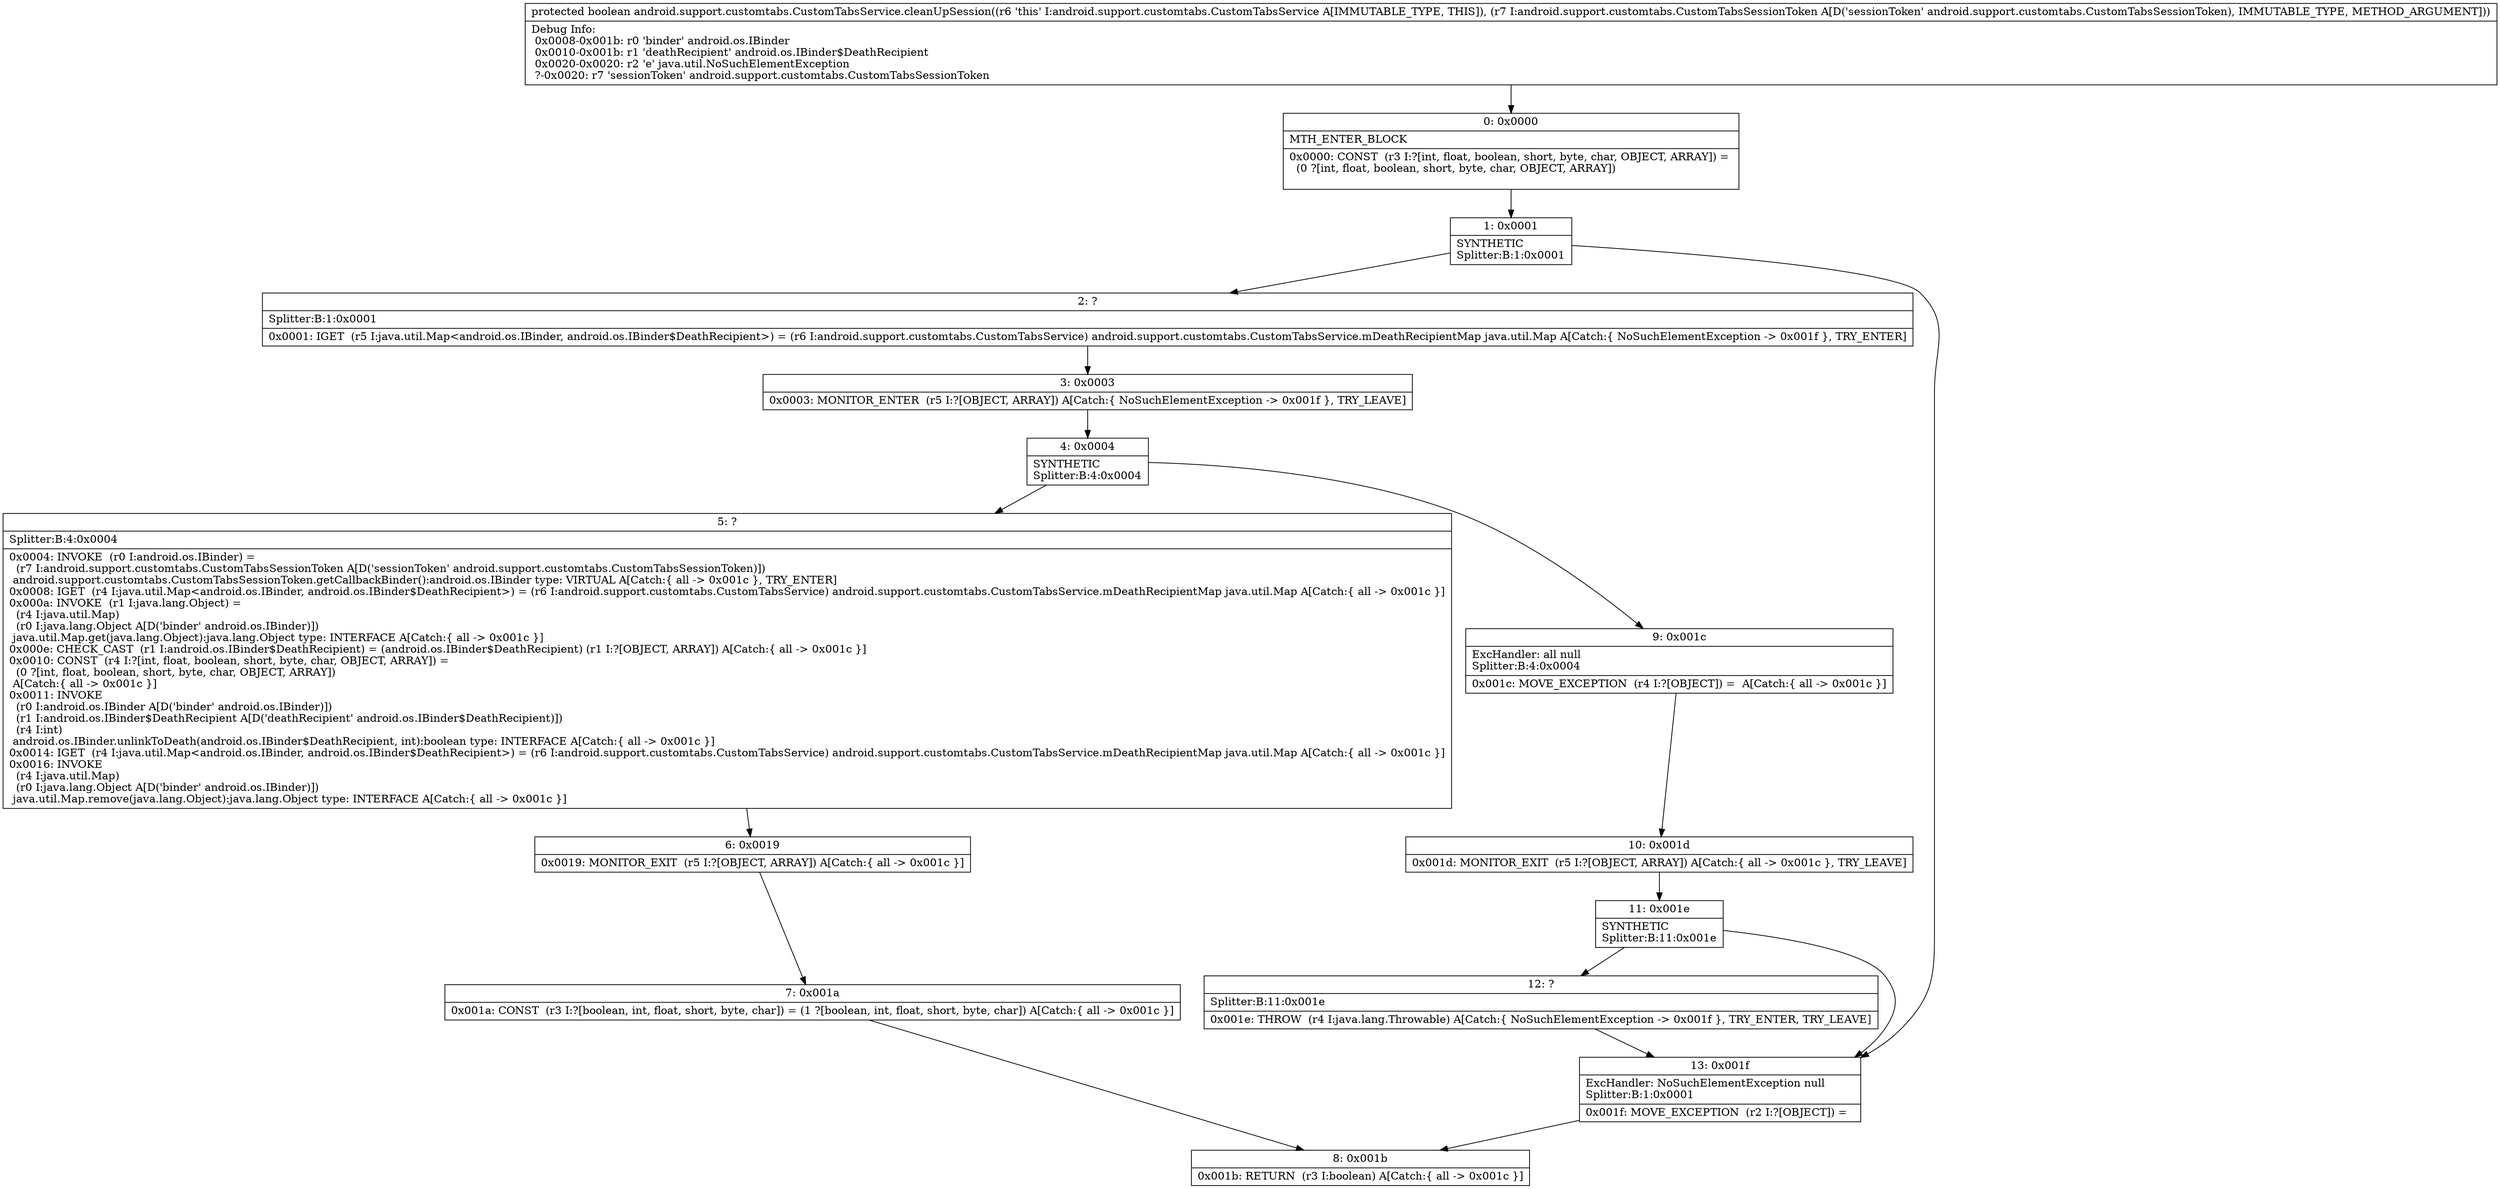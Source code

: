 digraph "CFG forandroid.support.customtabs.CustomTabsService.cleanUpSession(Landroid\/support\/customtabs\/CustomTabsSessionToken;)Z" {
Node_0 [shape=record,label="{0\:\ 0x0000|MTH_ENTER_BLOCK\l|0x0000: CONST  (r3 I:?[int, float, boolean, short, byte, char, OBJECT, ARRAY]) = \l  (0 ?[int, float, boolean, short, byte, char, OBJECT, ARRAY])\l \l}"];
Node_1 [shape=record,label="{1\:\ 0x0001|SYNTHETIC\lSplitter:B:1:0x0001\l}"];
Node_2 [shape=record,label="{2\:\ ?|Splitter:B:1:0x0001\l|0x0001: IGET  (r5 I:java.util.Map\<android.os.IBinder, android.os.IBinder$DeathRecipient\>) = (r6 I:android.support.customtabs.CustomTabsService) android.support.customtabs.CustomTabsService.mDeathRecipientMap java.util.Map A[Catch:\{ NoSuchElementException \-\> 0x001f \}, TRY_ENTER]\l}"];
Node_3 [shape=record,label="{3\:\ 0x0003|0x0003: MONITOR_ENTER  (r5 I:?[OBJECT, ARRAY]) A[Catch:\{ NoSuchElementException \-\> 0x001f \}, TRY_LEAVE]\l}"];
Node_4 [shape=record,label="{4\:\ 0x0004|SYNTHETIC\lSplitter:B:4:0x0004\l}"];
Node_5 [shape=record,label="{5\:\ ?|Splitter:B:4:0x0004\l|0x0004: INVOKE  (r0 I:android.os.IBinder) = \l  (r7 I:android.support.customtabs.CustomTabsSessionToken A[D('sessionToken' android.support.customtabs.CustomTabsSessionToken)])\l android.support.customtabs.CustomTabsSessionToken.getCallbackBinder():android.os.IBinder type: VIRTUAL A[Catch:\{ all \-\> 0x001c \}, TRY_ENTER]\l0x0008: IGET  (r4 I:java.util.Map\<android.os.IBinder, android.os.IBinder$DeathRecipient\>) = (r6 I:android.support.customtabs.CustomTabsService) android.support.customtabs.CustomTabsService.mDeathRecipientMap java.util.Map A[Catch:\{ all \-\> 0x001c \}]\l0x000a: INVOKE  (r1 I:java.lang.Object) = \l  (r4 I:java.util.Map)\l  (r0 I:java.lang.Object A[D('binder' android.os.IBinder)])\l java.util.Map.get(java.lang.Object):java.lang.Object type: INTERFACE A[Catch:\{ all \-\> 0x001c \}]\l0x000e: CHECK_CAST  (r1 I:android.os.IBinder$DeathRecipient) = (android.os.IBinder$DeathRecipient) (r1 I:?[OBJECT, ARRAY]) A[Catch:\{ all \-\> 0x001c \}]\l0x0010: CONST  (r4 I:?[int, float, boolean, short, byte, char, OBJECT, ARRAY]) = \l  (0 ?[int, float, boolean, short, byte, char, OBJECT, ARRAY])\l A[Catch:\{ all \-\> 0x001c \}]\l0x0011: INVOKE  \l  (r0 I:android.os.IBinder A[D('binder' android.os.IBinder)])\l  (r1 I:android.os.IBinder$DeathRecipient A[D('deathRecipient' android.os.IBinder$DeathRecipient)])\l  (r4 I:int)\l android.os.IBinder.unlinkToDeath(android.os.IBinder$DeathRecipient, int):boolean type: INTERFACE A[Catch:\{ all \-\> 0x001c \}]\l0x0014: IGET  (r4 I:java.util.Map\<android.os.IBinder, android.os.IBinder$DeathRecipient\>) = (r6 I:android.support.customtabs.CustomTabsService) android.support.customtabs.CustomTabsService.mDeathRecipientMap java.util.Map A[Catch:\{ all \-\> 0x001c \}]\l0x0016: INVOKE  \l  (r4 I:java.util.Map)\l  (r0 I:java.lang.Object A[D('binder' android.os.IBinder)])\l java.util.Map.remove(java.lang.Object):java.lang.Object type: INTERFACE A[Catch:\{ all \-\> 0x001c \}]\l}"];
Node_6 [shape=record,label="{6\:\ 0x0019|0x0019: MONITOR_EXIT  (r5 I:?[OBJECT, ARRAY]) A[Catch:\{ all \-\> 0x001c \}]\l}"];
Node_7 [shape=record,label="{7\:\ 0x001a|0x001a: CONST  (r3 I:?[boolean, int, float, short, byte, char]) = (1 ?[boolean, int, float, short, byte, char]) A[Catch:\{ all \-\> 0x001c \}]\l}"];
Node_8 [shape=record,label="{8\:\ 0x001b|0x001b: RETURN  (r3 I:boolean) A[Catch:\{ all \-\> 0x001c \}]\l}"];
Node_9 [shape=record,label="{9\:\ 0x001c|ExcHandler: all null\lSplitter:B:4:0x0004\l|0x001c: MOVE_EXCEPTION  (r4 I:?[OBJECT]) =  A[Catch:\{ all \-\> 0x001c \}]\l}"];
Node_10 [shape=record,label="{10\:\ 0x001d|0x001d: MONITOR_EXIT  (r5 I:?[OBJECT, ARRAY]) A[Catch:\{ all \-\> 0x001c \}, TRY_LEAVE]\l}"];
Node_11 [shape=record,label="{11\:\ 0x001e|SYNTHETIC\lSplitter:B:11:0x001e\l}"];
Node_12 [shape=record,label="{12\:\ ?|Splitter:B:11:0x001e\l|0x001e: THROW  (r4 I:java.lang.Throwable) A[Catch:\{ NoSuchElementException \-\> 0x001f \}, TRY_ENTER, TRY_LEAVE]\l}"];
Node_13 [shape=record,label="{13\:\ 0x001f|ExcHandler: NoSuchElementException null\lSplitter:B:1:0x0001\l|0x001f: MOVE_EXCEPTION  (r2 I:?[OBJECT]) =  \l}"];
MethodNode[shape=record,label="{protected boolean android.support.customtabs.CustomTabsService.cleanUpSession((r6 'this' I:android.support.customtabs.CustomTabsService A[IMMUTABLE_TYPE, THIS]), (r7 I:android.support.customtabs.CustomTabsSessionToken A[D('sessionToken' android.support.customtabs.CustomTabsSessionToken), IMMUTABLE_TYPE, METHOD_ARGUMENT]))  | Debug Info:\l  0x0008\-0x001b: r0 'binder' android.os.IBinder\l  0x0010\-0x001b: r1 'deathRecipient' android.os.IBinder$DeathRecipient\l  0x0020\-0x0020: r2 'e' java.util.NoSuchElementException\l  ?\-0x0020: r7 'sessionToken' android.support.customtabs.CustomTabsSessionToken\l}"];
MethodNode -> Node_0;
Node_0 -> Node_1;
Node_1 -> Node_2;
Node_1 -> Node_13;
Node_2 -> Node_3;
Node_3 -> Node_4;
Node_4 -> Node_5;
Node_4 -> Node_9;
Node_5 -> Node_6;
Node_6 -> Node_7;
Node_7 -> Node_8;
Node_9 -> Node_10;
Node_10 -> Node_11;
Node_11 -> Node_12;
Node_11 -> Node_13;
Node_12 -> Node_13;
Node_13 -> Node_8;
}

